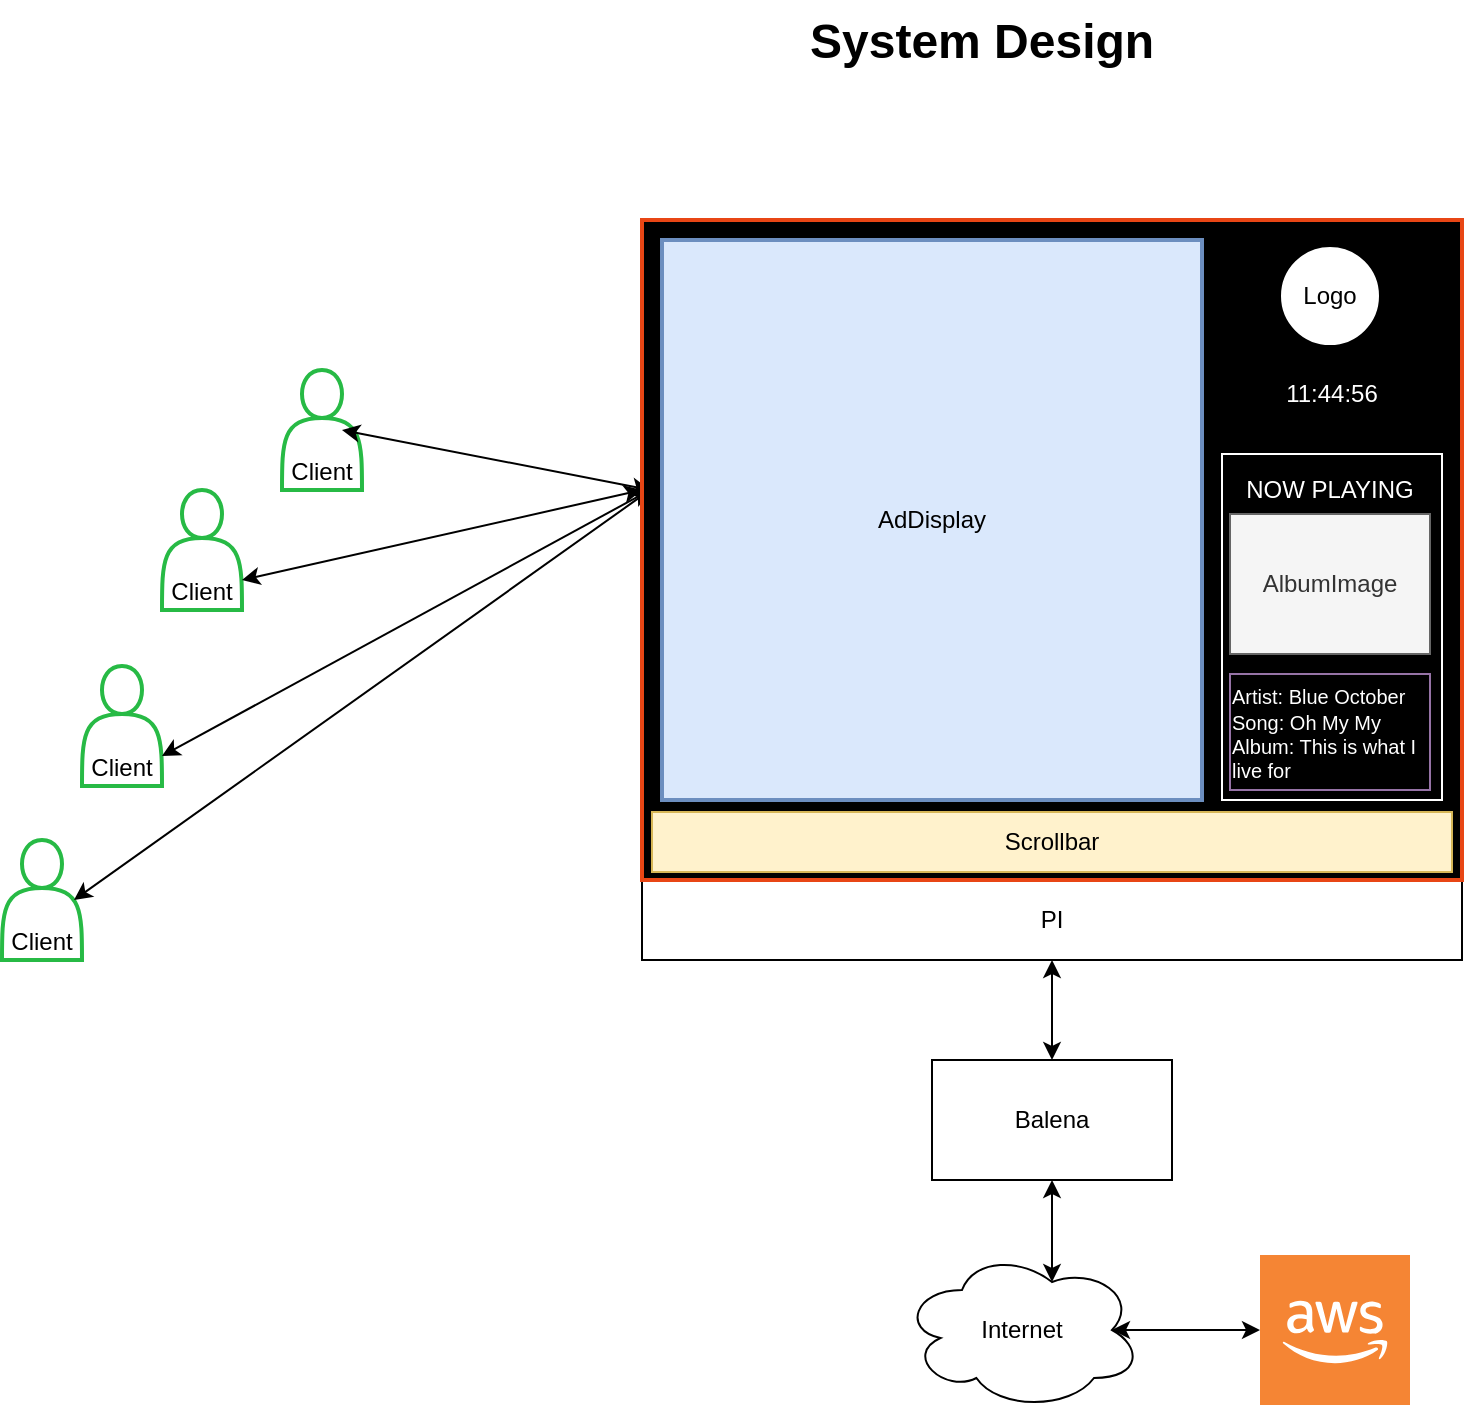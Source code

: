<mxfile version="13.7.3" type="device" pages="7"><diagram id="C5RBs43oDa-KdzZeNtuy" name="System"><mxGraphModel dx="1317" dy="1003" grid="1" gridSize="10" guides="1" tooltips="1" connect="1" arrows="1" fold="1" page="1" pageScale="1" pageWidth="1100" pageHeight="850" math="0" shadow="0"><root><mxCell id="WIyWlLk6GJQsqaUBKTNV-0"/><mxCell id="WIyWlLk6GJQsqaUBKTNV-1" parent="WIyWlLk6GJQsqaUBKTNV-0"/><mxCell id="5hmQ5DSzBUYqiyDB-VIv-7" value="PI" style="rounded=0;whiteSpace=wrap;html=1;" parent="WIyWlLk6GJQsqaUBKTNV-1" vertex="1"><mxGeometry x="450" y="470" width="410" height="40" as="geometry"/></mxCell><mxCell id="5hmQ5DSzBUYqiyDB-VIv-8" value="Internet" style="ellipse;shape=cloud;whiteSpace=wrap;html=1;" parent="WIyWlLk6GJQsqaUBKTNV-1" vertex="1"><mxGeometry x="580" y="655" width="120" height="80" as="geometry"/></mxCell><mxCell id="5hmQ5DSzBUYqiyDB-VIv-13" value="" style="endArrow=classic;startArrow=classic;html=1;entryX=0.5;entryY=1;entryDx=0;entryDy=0;exitX=0.5;exitY=0;exitDx=0;exitDy=0;" parent="WIyWlLk6GJQsqaUBKTNV-1" source="DYgFnFxp_sijjNHCdWkN-19" target="5hmQ5DSzBUYqiyDB-VIv-7" edge="1"><mxGeometry width="50" height="50" relative="1" as="geometry"><mxPoint x="685" y="600" as="sourcePoint"/><mxPoint x="453" y="625" as="targetPoint"/></mxGeometry></mxCell><mxCell id="5hmQ5DSzBUYqiyDB-VIv-14" value="" style="endArrow=classic;startArrow=classic;html=1;entryX=0.5;entryY=1;entryDx=0;entryDy=0;exitX=0.625;exitY=0.2;exitDx=0;exitDy=0;exitPerimeter=0;" parent="WIyWlLk6GJQsqaUBKTNV-1" source="5hmQ5DSzBUYqiyDB-VIv-8" target="DYgFnFxp_sijjNHCdWkN-19" edge="1"><mxGeometry width="50" height="50" relative="1" as="geometry"><mxPoint x="298" y="715" as="sourcePoint"/><mxPoint x="88" y="714" as="targetPoint"/></mxGeometry></mxCell><mxCell id="5hmQ5DSzBUYqiyDB-VIv-17" value="" style="outlineConnect=0;dashed=0;verticalLabelPosition=bottom;verticalAlign=top;align=center;html=1;shape=mxgraph.aws3.cloud_2;fillColor=#F58534;gradientColor=none;" parent="WIyWlLk6GJQsqaUBKTNV-1" vertex="1"><mxGeometry x="759" y="657.5" width="75" height="75" as="geometry"/></mxCell><mxCell id="7Yiucp4L1eFtwj1LYn0T-0" value="&lt;b&gt;&lt;font style=&quot;font-size: 24px&quot;&gt;System Design&lt;/font&gt;&lt;/b&gt;" style="text;whiteSpace=wrap;html=1;" parent="WIyWlLk6GJQsqaUBKTNV-1" vertex="1"><mxGeometry x="532" y="30" width="216" height="30" as="geometry"/></mxCell><mxCell id="2Gg5BYo-l_t1qAwC0yFb-0" value="Client" style="shape=actor;whiteSpace=wrap;html=1;strokeColor=#27BA45;strokeWidth=2;verticalAlign=bottom;" parent="WIyWlLk6GJQsqaUBKTNV-1" vertex="1"><mxGeometry x="270" y="215" width="40" height="60" as="geometry"/></mxCell><mxCell id="2Gg5BYo-l_t1qAwC0yFb-1" value="Client" style="shape=actor;whiteSpace=wrap;html=1;strokeColor=#27BA45;strokeWidth=2;verticalAlign=bottom;" parent="WIyWlLk6GJQsqaUBKTNV-1" vertex="1"><mxGeometry x="210" y="275" width="40" height="60" as="geometry"/></mxCell><mxCell id="2Gg5BYo-l_t1qAwC0yFb-2" value="Client" style="shape=actor;whiteSpace=wrap;html=1;strokeColor=#27BA45;strokeWidth=2;verticalAlign=bottom;" parent="WIyWlLk6GJQsqaUBKTNV-1" vertex="1"><mxGeometry x="170" y="363" width="40" height="60" as="geometry"/></mxCell><mxCell id="2Gg5BYo-l_t1qAwC0yFb-3" value="Client" style="shape=actor;whiteSpace=wrap;html=1;strokeColor=#27BA45;strokeWidth=2;verticalAlign=bottom;" parent="WIyWlLk6GJQsqaUBKTNV-1" vertex="1"><mxGeometry x="130" y="450" width="40" height="60" as="geometry"/></mxCell><mxCell id="2Gg5BYo-l_t1qAwC0yFb-4" value="" style="endArrow=classic;startArrow=classic;html=1;exitX=0.875;exitY=0.5;exitDx=0;exitDy=0;exitPerimeter=0;entryX=0;entryY=0.5;entryDx=0;entryDy=0;" parent="WIyWlLk6GJQsqaUBKTNV-1" edge="1"><mxGeometry width="50" height="50" relative="1" as="geometry"><mxPoint x="300" y="245" as="sourcePoint"/><mxPoint x="454" y="275" as="targetPoint"/></mxGeometry></mxCell><mxCell id="2Gg5BYo-l_t1qAwC0yFb-5" value="" style="endArrow=classic;startArrow=classic;html=1;exitX=1;exitY=0.75;exitDx=0;exitDy=0;" parent="WIyWlLk6GJQsqaUBKTNV-1" source="2Gg5BYo-l_t1qAwC0yFb-1" edge="1"><mxGeometry width="50" height="50" relative="1" as="geometry"><mxPoint x="310" y="255" as="sourcePoint"/><mxPoint x="450" y="275" as="targetPoint"/></mxGeometry></mxCell><mxCell id="2Gg5BYo-l_t1qAwC0yFb-6" value="" style="endArrow=classic;startArrow=classic;html=1;exitX=1;exitY=0.75;exitDx=0;exitDy=0;entryX=0;entryY=0.5;entryDx=0;entryDy=0;" parent="WIyWlLk6GJQsqaUBKTNV-1" source="2Gg5BYo-l_t1qAwC0yFb-2" edge="1"><mxGeometry width="50" height="50" relative="1" as="geometry"><mxPoint x="260" y="330" as="sourcePoint"/><mxPoint x="454" y="275" as="targetPoint"/></mxGeometry></mxCell><mxCell id="2Gg5BYo-l_t1qAwC0yFb-7" value="" style="endArrow=classic;startArrow=classic;html=1;exitX=0.9;exitY=0.5;exitDx=0;exitDy=0;entryX=0;entryY=0.5;entryDx=0;entryDy=0;exitPerimeter=0;" parent="WIyWlLk6GJQsqaUBKTNV-1" source="2Gg5BYo-l_t1qAwC0yFb-3" edge="1"><mxGeometry width="50" height="50" relative="1" as="geometry"><mxPoint x="220" y="418" as="sourcePoint"/><mxPoint x="454" y="275" as="targetPoint"/></mxGeometry></mxCell><mxCell id="DYgFnFxp_sijjNHCdWkN-9" value="" style="rounded=0;whiteSpace=wrap;html=1;strokeColor=#E84615;fontColor=#333333;strokeWidth=2;fillColor=#000000;" parent="WIyWlLk6GJQsqaUBKTNV-1" vertex="1"><mxGeometry x="450" y="140" width="410" height="330" as="geometry"/></mxCell><mxCell id="DYgFnFxp_sijjNHCdWkN-10" value="" style="rounded=0;whiteSpace=wrap;html=1;strokeWidth=1;fillColor=none;strokeColor=#FFF;" parent="WIyWlLk6GJQsqaUBKTNV-1" vertex="1"><mxGeometry x="740" y="257" width="110" height="173" as="geometry"/></mxCell><mxCell id="DYgFnFxp_sijjNHCdWkN-11" value="AdDisplay" style="rounded=0;whiteSpace=wrap;html=1;fillColor=#dae8fc;strokeColor=#6c8ebf;strokeWidth=2;" parent="WIyWlLk6GJQsqaUBKTNV-1" vertex="1"><mxGeometry x="460" y="150" width="270" height="280" as="geometry"/></mxCell><mxCell id="DYgFnFxp_sijjNHCdWkN-12" value="Logo" style="ellipse;whiteSpace=wrap;html=1;aspect=fixed;" parent="WIyWlLk6GJQsqaUBKTNV-1" vertex="1"><mxGeometry x="769" y="153" width="50" height="50" as="geometry"/></mxCell><mxCell id="DYgFnFxp_sijjNHCdWkN-13" value="Scrollbar" style="rounded=0;whiteSpace=wrap;html=1;fillColor=#fff2cc;strokeColor=#d6b656;" parent="WIyWlLk6GJQsqaUBKTNV-1" vertex="1"><mxGeometry x="455" y="436" width="400" height="30" as="geometry"/></mxCell><mxCell id="DYgFnFxp_sijjNHCdWkN-14" value="&lt;div style=&quot;text-align: left&quot;&gt;&lt;span style=&quot;font-size: 10px ; color: rgb(255 , 255 , 255)&quot;&gt;Artist: Blue October&lt;/span&gt;&lt;/div&gt;&lt;font color=&quot;#ffffff&quot; style=&quot;font-size: 10px&quot;&gt;&lt;div style=&quot;text-align: left&quot;&gt;&lt;span&gt;Song: Oh My My&lt;/span&gt;&lt;/div&gt;&lt;div style=&quot;text-align: left&quot;&gt;&lt;span&gt;Album: This is what I live for&lt;/span&gt;&lt;/div&gt;&lt;/font&gt;" style="rounded=0;whiteSpace=wrap;html=1;strokeColor=#9673a6;fillColor=none;" parent="WIyWlLk6GJQsqaUBKTNV-1" vertex="1"><mxGeometry x="744" y="367" width="100" height="58" as="geometry"/></mxCell><mxCell id="DYgFnFxp_sijjNHCdWkN-15" value="AlbumImage" style="rounded=0;whiteSpace=wrap;html=1;fillColor=#f5f5f5;strokeColor=#666666;fontColor=#333333;" parent="WIyWlLk6GJQsqaUBKTNV-1" vertex="1"><mxGeometry x="744" y="287" width="100" height="70" as="geometry"/></mxCell><mxCell id="DYgFnFxp_sijjNHCdWkN-16" value="&lt;font color=&quot;#ffffff&quot;&gt;11:44:56&lt;/font&gt;" style="text;html=1;align=center;verticalAlign=middle;whiteSpace=wrap;rounded=0;" parent="WIyWlLk6GJQsqaUBKTNV-1" vertex="1"><mxGeometry x="740" y="217" width="110" height="20" as="geometry"/></mxCell><mxCell id="DYgFnFxp_sijjNHCdWkN-17" value="&lt;font color=&quot;#ffffff&quot;&gt;NOW PLAYING&lt;/font&gt;" style="text;html=1;align=center;verticalAlign=middle;whiteSpace=wrap;rounded=0;" parent="WIyWlLk6GJQsqaUBKTNV-1" vertex="1"><mxGeometry x="739" y="265" width="110" height="20" as="geometry"/></mxCell><mxCell id="DYgFnFxp_sijjNHCdWkN-19" value="Balena" style="rounded=0;whiteSpace=wrap;html=1;" parent="WIyWlLk6GJQsqaUBKTNV-1" vertex="1"><mxGeometry x="595" y="560" width="120" height="60" as="geometry"/></mxCell><mxCell id="DYgFnFxp_sijjNHCdWkN-22" value="" style="endArrow=classic;startArrow=classic;html=1;entryX=0.875;entryY=0.5;entryDx=0;entryDy=0;entryPerimeter=0;" parent="WIyWlLk6GJQsqaUBKTNV-1" source="5hmQ5DSzBUYqiyDB-VIv-17" target="5hmQ5DSzBUYqiyDB-VIv-8" edge="1"><mxGeometry width="50" height="50" relative="1" as="geometry"><mxPoint x="665" y="681" as="sourcePoint"/><mxPoint x="658" y="630" as="targetPoint"/></mxGeometry></mxCell></root></mxGraphModel></diagram><diagram id="whszLF0okLYPJ_o-MmNU" name="Application Architecture"><mxGraphModel dx="1317" dy="1003" grid="1" gridSize="10" guides="1" tooltips="1" connect="1" arrows="1" fold="1" page="1" pageScale="1" pageWidth="1100" pageHeight="850" math="0" shadow="0"><root><mxCell id="TjSDPxVSVZQaYJOCmiO1-0"/><mxCell id="TjSDPxVSVZQaYJOCmiO1-1" parent="TjSDPxVSVZQaYJOCmiO1-0"/><mxCell id="bnKzUJ97WKx_hh2BBvSU-1" value="" style="edgeStyle=orthogonalEdgeStyle;rounded=0;orthogonalLoop=1;jettySize=auto;html=1;entryX=0.5;entryY=1;entryDx=0;entryDy=0;" parent="TjSDPxVSVZQaYJOCmiO1-1" source="vOLzgKiwuBULNlVn7h44-1" target="vOLzgKiwuBULNlVn7h44-3" edge="1"><mxGeometry relative="1" as="geometry"><mxPoint x="209" y="270" as="targetPoint"/></mxGeometry></mxCell><mxCell id="bnKzUJ97WKx_hh2BBvSU-4" value="" style="edgeStyle=orthogonalEdgeStyle;rounded=0;orthogonalLoop=1;jettySize=auto;html=1;" parent="TjSDPxVSVZQaYJOCmiO1-1" source="vOLzgKiwuBULNlVn7h44-1" target="bnKzUJ97WKx_hh2BBvSU-3" edge="1"><mxGeometry relative="1" as="geometry"/></mxCell><mxCell id="vOLzgKiwuBULNlVn7h44-1" value="Cognto" style="rounded=0;whiteSpace=wrap;html=1;" parent="TjSDPxVSVZQaYJOCmiO1-1" vertex="1"><mxGeometry x="154" y="350" width="110" height="60" as="geometry"/></mxCell><mxCell id="bnKzUJ97WKx_hh2BBvSU-19" value="" style="edgeStyle=orthogonalEdgeStyle;rounded=0;orthogonalLoop=1;jettySize=auto;html=1;entryX=0.5;entryY=0;entryDx=0;entryDy=0;" parent="TjSDPxVSVZQaYJOCmiO1-1" source="vOLzgKiwuBULNlVn7h44-3" target="bnKzUJ97WKx_hh2BBvSU-9" edge="1"><mxGeometry relative="1" as="geometry"><mxPoint x="654" y="230" as="targetPoint"/></mxGeometry></mxCell><mxCell id="bnKzUJ97WKx_hh2BBvSU-24" value="" style="edgeStyle=orthogonalEdgeStyle;rounded=0;orthogonalLoop=1;jettySize=auto;html=1;entryX=0.429;entryY=-0.02;entryDx=0;entryDy=0;entryPerimeter=0;" parent="TjSDPxVSVZQaYJOCmiO1-1" source="vOLzgKiwuBULNlVn7h44-3" target="bnKzUJ97WKx_hh2BBvSU-7" edge="1"><mxGeometry relative="1" as="geometry"><mxPoint x="309" y="230" as="targetPoint"/></mxGeometry></mxCell><mxCell id="vOLzgKiwuBULNlVn7h44-3" value="Client" style="shape=actor;whiteSpace=wrap;html=1;strokeColor=#27BA45;strokeWidth=2;verticalAlign=bottom;" parent="TjSDPxVSVZQaYJOCmiO1-1" vertex="1"><mxGeometry x="189" y="200" width="40" height="60" as="geometry"/></mxCell><mxCell id="bnKzUJ97WKx_hh2BBvSU-2" value="" style="curved=1;endArrow=classic;html=1;entryX=0;entryY=0.5;entryDx=0;entryDy=0;exitX=0;exitY=0.75;exitDx=0;exitDy=0;" parent="TjSDPxVSVZQaYJOCmiO1-1" source="vOLzgKiwuBULNlVn7h44-3" target="vOLzgKiwuBULNlVn7h44-1" edge="1"><mxGeometry width="50" height="50" relative="1" as="geometry"><mxPoint x="230" y="290" as="sourcePoint"/><mxPoint x="280" y="240" as="targetPoint"/><Array as="points"><mxPoint x="80" y="260"/></Array></mxGeometry></mxCell><mxCell id="bnKzUJ97WKx_hh2BBvSU-3" value="S3 - Client&lt;br&gt;Web Site" style="rounded=0;whiteSpace=wrap;html=1;" parent="TjSDPxVSVZQaYJOCmiO1-1" vertex="1"><mxGeometry x="304" y="350" width="110" height="60" as="geometry"/></mxCell><mxCell id="TGW6Svd5vG6-CLK24lK4-9" value="" style="edgeStyle=orthogonalEdgeStyle;rounded=0;orthogonalLoop=1;jettySize=auto;html=1;entryX=0.5;entryY=0;entryDx=0;entryDy=0;" parent="TjSDPxVSVZQaYJOCmiO1-1" source="-Mr2me4FbLGJxmnn9F4x-0" target="TGW6Svd5vG6-CLK24lK4-5" edge="1"><mxGeometry relative="1" as="geometry"><mxPoint x="959" y="490" as="targetPoint"/><Array as="points"><mxPoint x="965" y="610"/><mxPoint x="682" y="610"/><mxPoint x="682" y="695"/></Array></mxGeometry></mxCell><mxCell id="amm_5EoYpwGAZ2cG8tya-7" value="" style="edgeStyle=orthogonalEdgeStyle;rounded=0;orthogonalLoop=1;jettySize=auto;html=1;exitX=0.5;exitY=0;exitDx=0;exitDy=0;" parent="TjSDPxVSVZQaYJOCmiO1-1" source="amm_5EoYpwGAZ2cG8tya-4" target="amm_5EoYpwGAZ2cG8tya-5" edge="1"><mxGeometry relative="1" as="geometry"><mxPoint x="959" y="270" as="targetPoint"/></mxGeometry></mxCell><mxCell id="-Mr2me4FbLGJxmnn9F4x-2" value="" style="edgeStyle=orthogonalEdgeStyle;rounded=0;orthogonalLoop=1;jettySize=auto;html=1;" parent="TjSDPxVSVZQaYJOCmiO1-1" source="bnKzUJ97WKx_hh2BBvSU-5" target="-Mr2me4FbLGJxmnn9F4x-0" edge="1"><mxGeometry relative="1" as="geometry"/></mxCell><mxCell id="bnKzUJ97WKx_hh2BBvSU-5" value="S3 - Ad Display&lt;br&gt;Web Site" style="rounded=0;whiteSpace=wrap;html=1;" parent="TjSDPxVSVZQaYJOCmiO1-1" vertex="1"><mxGeometry x="904" y="350" width="110" height="60" as="geometry"/></mxCell><mxCell id="bnKzUJ97WKx_hh2BBvSU-7" value="S3 - Video ad" style="rounded=0;whiteSpace=wrap;html=1;" parent="TjSDPxVSVZQaYJOCmiO1-1" vertex="1"><mxGeometry x="454" y="350" width="110" height="60" as="geometry"/></mxCell><mxCell id="bnKzUJ97WKx_hh2BBvSU-9" value="S3 - Image ad" style="rounded=0;whiteSpace=wrap;html=1;" parent="TjSDPxVSVZQaYJOCmiO1-1" vertex="1"><mxGeometry x="604" y="350" width="110" height="60" as="geometry"/></mxCell><mxCell id="bnKzUJ97WKx_hh2BBvSU-15" value="" style="edgeStyle=orthogonalEdgeStyle;rounded=0;orthogonalLoop=1;jettySize=auto;html=1;entryX=0.5;entryY=1;entryDx=0;entryDy=0;" parent="TjSDPxVSVZQaYJOCmiO1-1" source="bnKzUJ97WKx_hh2BBvSU-11" target="amm_5EoYpwGAZ2cG8tya-2" edge="1"><mxGeometry relative="1" as="geometry"><mxPoint x="509" y="610" as="targetPoint"/><Array as="points"><mxPoint x="509" y="560"/><mxPoint x="809" y="560"/></Array></mxGeometry></mxCell><mxCell id="bnKzUJ97WKx_hh2BBvSU-11" value="" style="outlineConnect=0;fillColor=#fff2cc;strokeColor=#d6b656;dashed=0;verticalLabelPosition=bottom;verticalAlign=top;align=center;html=1;fontSize=12;fontStyle=0;aspect=fixed;pointerEvents=1;shape=mxgraph.aws4.lambda_function;" parent="TjSDPxVSVZQaYJOCmiO1-1" vertex="1"><mxGeometry x="479" y="470" width="60" height="60" as="geometry"/></mxCell><mxCell id="bnKzUJ97WKx_hh2BBvSU-17" value="" style="edgeStyle=orthogonalEdgeStyle;rounded=0;orthogonalLoop=1;jettySize=auto;html=1;" parent="TjSDPxVSVZQaYJOCmiO1-1" source="bnKzUJ97WKx_hh2BBvSU-12" edge="1"><mxGeometry relative="1" as="geometry"><mxPoint x="659" y="560" as="targetPoint"/></mxGeometry></mxCell><mxCell id="bnKzUJ97WKx_hh2BBvSU-12" value="" style="outlineConnect=0;fillColor=#f8cecc;strokeColor=#b85450;dashed=0;verticalLabelPosition=bottom;verticalAlign=top;align=center;html=1;fontSize=12;fontStyle=0;aspect=fixed;pointerEvents=1;shape=mxgraph.aws4.lambda_function;" parent="TjSDPxVSVZQaYJOCmiO1-1" vertex="1"><mxGeometry x="629" y="470" width="60" height="60" as="geometry"/></mxCell><mxCell id="bnKzUJ97WKx_hh2BBvSU-22" value="" style="endArrow=classic;startArrow=classic;html=1;entryX=0.75;entryY=1;entryDx=0;entryDy=0;exitX=0.5;exitY=0;exitDx=0;exitDy=0;" parent="TjSDPxVSVZQaYJOCmiO1-1" source="bnKzUJ97WKx_hh2BBvSU-3" target="vOLzgKiwuBULNlVn7h44-3" edge="1"><mxGeometry width="50" height="50" relative="1" as="geometry"><mxPoint x="234" y="330" as="sourcePoint"/><mxPoint x="284" y="280" as="targetPoint"/></mxGeometry></mxCell><mxCell id="bnKzUJ97WKx_hh2BBvSU-25" value="" style="endArrow=classic;startArrow=classic;html=1;entryX=0.5;entryY=1;entryDx=0;entryDy=0;" parent="TjSDPxVSVZQaYJOCmiO1-1" source="bnKzUJ97WKx_hh2BBvSU-11" target="bnKzUJ97WKx_hh2BBvSU-7" edge="1"><mxGeometry width="50" height="50" relative="1" as="geometry"><mxPoint x="539" y="530" as="sourcePoint"/><mxPoint x="504" y="410" as="targetPoint"/></mxGeometry></mxCell><mxCell id="bnKzUJ97WKx_hh2BBvSU-26" value="" style="endArrow=classic;startArrow=classic;html=1;entryX=0.5;entryY=1;entryDx=0;entryDy=0;" parent="TjSDPxVSVZQaYJOCmiO1-1" source="bnKzUJ97WKx_hh2BBvSU-12" target="bnKzUJ97WKx_hh2BBvSU-9" edge="1"><mxGeometry width="50" height="50" relative="1" as="geometry"><mxPoint x="514" y="480" as="sourcePoint"/><mxPoint x="654" y="410" as="targetPoint"/></mxGeometry></mxCell><mxCell id="-Mr2me4FbLGJxmnn9F4x-3" value="" style="edgeStyle=orthogonalEdgeStyle;rounded=0;orthogonalLoop=1;jettySize=auto;html=1;" parent="TjSDPxVSVZQaYJOCmiO1-1" source="bnKzUJ97WKx_hh2BBvSU-27" target="amm_5EoYpwGAZ2cG8tya-4" edge="1"><mxGeometry relative="1" as="geometry"/></mxCell><mxCell id="bnKzUJ97WKx_hh2BBvSU-27" value="Trancode" style="rounded=0;whiteSpace=wrap;html=1;fillColor=#dae8fc;strokeColor=#6c8ebf;" parent="TjSDPxVSVZQaYJOCmiO1-1" vertex="1"><mxGeometry x="754" y="350" width="110" height="60" as="geometry"/></mxCell><mxCell id="TGW6Svd5vG6-CLK24lK4-5" value="PI" style="rounded=0;whiteSpace=wrap;html=1;rotation=90;" parent="TjSDPxVSVZQaYJOCmiO1-1" vertex="1"><mxGeometry x="374" y="675" width="120" height="40" as="geometry"/></mxCell><mxCell id="tv2qt-IO0pv3ncQx-oqQ-0" value="&lt;h1&gt;Preliminary Design&lt;/h1&gt;&lt;div&gt;I need to do a better job architecting this design. I need to show other aws components that are part of the design. For example the integration of STS&lt;/div&gt;&lt;p&gt;&lt;/p&gt;" style="text;html=1;strokeColor=none;fillColor=none;spacing=5;spacingTop=-20;whiteSpace=wrap;overflow=hidden;rounded=0;" parent="TjSDPxVSVZQaYJOCmiO1-1" vertex="1"><mxGeometry x="220" y="10" width="460" height="120" as="geometry"/></mxCell><mxCell id="34I-BBgbE8Hodnre0JSp-0" value="&lt;span style=&quot;color: rgb(0 , 0 , 0)&quot;&gt;Video ad&lt;/span&gt;" style="outlineConnect=0;fontColor=#232F3E;gradientColor=none;strokeColor=#232F3E;fillColor=#ffffff;dashed=0;verticalLabelPosition=bottom;verticalAlign=top;align=center;html=1;fontSize=12;fontStyle=0;aspect=fixed;shape=mxgraph.aws4.resourceIcon;resIcon=mxgraph.aws4.bucket;" parent="TjSDPxVSVZQaYJOCmiO1-1" vertex="1"><mxGeometry x="34" y="40" width="60" height="60" as="geometry"/></mxCell><mxCell id="amm_5EoYpwGAZ2cG8tya-3" value="" style="edgeStyle=orthogonalEdgeStyle;rounded=0;orthogonalLoop=1;jettySize=auto;html=1;" parent="TjSDPxVSVZQaYJOCmiO1-1" source="amm_5EoYpwGAZ2cG8tya-2" target="bnKzUJ97WKx_hh2BBvSU-27" edge="1"><mxGeometry relative="1" as="geometry"/></mxCell><mxCell id="amm_5EoYpwGAZ2cG8tya-2" value="MQ" style="rounded=0;whiteSpace=wrap;html=1;strokeColor=#C6C1D4;strokeWidth=3;fillColor=none;" parent="TjSDPxVSVZQaYJOCmiO1-1" vertex="1"><mxGeometry x="749" y="460" width="120" height="60" as="geometry"/></mxCell><mxCell id="-Mr2me4FbLGJxmnn9F4x-5" value="" style="edgeStyle=orthogonalEdgeStyle;rounded=0;orthogonalLoop=1;jettySize=auto;html=1;entryX=0.5;entryY=0;entryDx=0;entryDy=0;" parent="TjSDPxVSVZQaYJOCmiO1-1" source="amm_5EoYpwGAZ2cG8tya-4" target="bnKzUJ97WKx_hh2BBvSU-5" edge="1"><mxGeometry relative="1" as="geometry"><mxPoint x="939" y="280" as="targetPoint"/><Array as="points"><mxPoint x="959" y="280"/></Array></mxGeometry></mxCell><mxCell id="amm_5EoYpwGAZ2cG8tya-4" value="S3 - Compressed&amp;nbsp;&lt;br&gt;Images" style="rounded=0;whiteSpace=wrap;html=1;" parent="TjSDPxVSVZQaYJOCmiO1-1" vertex="1"><mxGeometry x="754" y="250" width="110" height="60" as="geometry"/></mxCell><mxCell id="amm_5EoYpwGAZ2cG8tya-5" value="" style="outlineConnect=0;fontColor=#232F3E;gradientColor=#4D72F3;gradientDirection=north;fillColor=#3334B9;strokeColor=#ffffff;dashed=0;verticalLabelPosition=bottom;verticalAlign=top;align=center;html=1;fontSize=12;fontStyle=0;aspect=fixed;shape=mxgraph.aws4.resourceIcon;resIcon=mxgraph.aws4.dynamodb;" parent="TjSDPxVSVZQaYJOCmiO1-1" vertex="1"><mxGeometry x="920" y="110" width="78" height="78" as="geometry"/></mxCell><mxCell id="-Mr2me4FbLGJxmnn9F4x-0" value="CloudFront" style="rounded=0;whiteSpace=wrap;html=1;" parent="TjSDPxVSVZQaYJOCmiO1-1" vertex="1"><mxGeometry x="904" y="460" width="110" height="60" as="geometry"/></mxCell><mxCell id="3-8cJlro3It2rgv3ZD5Q-0" value="" style="rounded=0;whiteSpace=wrap;html=1;strokeColor=#E84615;fontColor=#333333;strokeWidth=2;fillColor=#000000;" vertex="1" parent="TjSDPxVSVZQaYJOCmiO1-1"><mxGeometry x="4" y="540" width="410" height="330" as="geometry"/></mxCell><mxCell id="3-8cJlro3It2rgv3ZD5Q-1" value="" style="rounded=0;whiteSpace=wrap;html=1;strokeWidth=1;fillColor=none;strokeColor=#FFF;" vertex="1" parent="TjSDPxVSVZQaYJOCmiO1-1"><mxGeometry x="294" y="657" width="110" height="173" as="geometry"/></mxCell><mxCell id="3-8cJlro3It2rgv3ZD5Q-2" value="AdDisplay" style="rounded=0;whiteSpace=wrap;html=1;fillColor=#dae8fc;strokeColor=#6c8ebf;strokeWidth=2;" vertex="1" parent="TjSDPxVSVZQaYJOCmiO1-1"><mxGeometry x="14" y="550" width="270" height="280" as="geometry"/></mxCell><mxCell id="3-8cJlro3It2rgv3ZD5Q-3" value="Logo" style="ellipse;whiteSpace=wrap;html=1;aspect=fixed;" vertex="1" parent="TjSDPxVSVZQaYJOCmiO1-1"><mxGeometry x="323" y="553" width="50" height="50" as="geometry"/></mxCell><mxCell id="3-8cJlro3It2rgv3ZD5Q-4" value="Scrollbar" style="rounded=0;whiteSpace=wrap;html=1;fillColor=#fff2cc;strokeColor=#d6b656;" vertex="1" parent="TjSDPxVSVZQaYJOCmiO1-1"><mxGeometry x="9" y="836" width="400" height="30" as="geometry"/></mxCell><mxCell id="3-8cJlro3It2rgv3ZD5Q-5" value="&lt;div style=&quot;text-align: left&quot;&gt;&lt;span style=&quot;font-size: 10px ; color: rgb(255 , 255 , 255)&quot;&gt;Artist: Blue October&lt;/span&gt;&lt;/div&gt;&lt;font color=&quot;#ffffff&quot; style=&quot;font-size: 10px&quot;&gt;&lt;div style=&quot;text-align: left&quot;&gt;&lt;span&gt;Song: Oh My My&lt;/span&gt;&lt;/div&gt;&lt;div style=&quot;text-align: left&quot;&gt;&lt;span&gt;Album: This is what I live for&lt;/span&gt;&lt;/div&gt;&lt;/font&gt;" style="rounded=0;whiteSpace=wrap;html=1;strokeColor=#9673a6;fillColor=none;" vertex="1" parent="TjSDPxVSVZQaYJOCmiO1-1"><mxGeometry x="298" y="767" width="100" height="58" as="geometry"/></mxCell><mxCell id="3-8cJlro3It2rgv3ZD5Q-6" value="AlbumImage" style="rounded=0;whiteSpace=wrap;html=1;fillColor=#f5f5f5;strokeColor=#666666;fontColor=#333333;" vertex="1" parent="TjSDPxVSVZQaYJOCmiO1-1"><mxGeometry x="298" y="687" width="100" height="70" as="geometry"/></mxCell><mxCell id="3-8cJlro3It2rgv3ZD5Q-7" value="&lt;font color=&quot;#ffffff&quot;&gt;11:44:56&lt;/font&gt;" style="text;html=1;align=center;verticalAlign=middle;whiteSpace=wrap;rounded=0;" vertex="1" parent="TjSDPxVSVZQaYJOCmiO1-1"><mxGeometry x="294" y="617" width="110" height="20" as="geometry"/></mxCell><mxCell id="3-8cJlro3It2rgv3ZD5Q-8" value="&lt;font color=&quot;#ffffff&quot;&gt;NOW PLAYING&lt;/font&gt;" style="text;html=1;align=center;verticalAlign=middle;whiteSpace=wrap;rounded=0;" vertex="1" parent="TjSDPxVSVZQaYJOCmiO1-1"><mxGeometry x="293" y="665" width="110" height="20" as="geometry"/></mxCell></root></mxGraphModel></diagram><diagram id="OnYFwMxYSVHlWQ1P-oMg" name="Login Architecture"><mxGraphModel dx="1317" dy="1003" grid="1" gridSize="10" guides="1" tooltips="1" connect="1" arrows="1" fold="1" page="1" pageScale="1" pageWidth="1100" pageHeight="850" math="0" shadow="0"><root><mxCell id="U5KFM0Tktm5c4mR17Rlb-0"/><mxCell id="U5KFM0Tktm5c4mR17Rlb-1" parent="U5KFM0Tktm5c4mR17Rlb-0"/><mxCell id="NcQUlbKd-hhae3nHK1Lw-7" value="" style="edgeStyle=orthogonalEdgeStyle;rounded=0;orthogonalLoop=1;jettySize=auto;html=1;" parent="U5KFM0Tktm5c4mR17Rlb-1" source="8zIJp1k-YP3jv6IGCnK0-1" target="8zIJp1k-YP3jv6IGCnK0-2" edge="1"><mxGeometry relative="1" as="geometry"><mxPoint x="170" y="447.5" as="targetPoint"/></mxGeometry></mxCell><mxCell id="8zIJp1k-YP3jv6IGCnK0-1" value="user" style="shape=actor;whiteSpace=wrap;html=1;strokeColor=#27BA45;strokeWidth=2;verticalAlign=bottom;" parent="U5KFM0Tktm5c4mR17Rlb-1" vertex="1"><mxGeometry x="20" y="418" width="70" height="85" as="geometry"/></mxCell><mxCell id="8zIJp1k-YP3jv6IGCnK0-2" value="" style="rounded=0;whiteSpace=wrap;html=1;" parent="U5KFM0Tktm5c4mR17Rlb-1" vertex="1"><mxGeometry x="180" y="330" width="300" height="260" as="geometry"/></mxCell><mxCell id="B157Rq4rZGG-eWNn0yzQ-0" value="" style="rounded=0;whiteSpace=wrap;html=1;" parent="U5KFM0Tktm5c4mR17Rlb-1" vertex="1"><mxGeometry x="280" y="470" width="160" height="30" as="geometry"/></mxCell><mxCell id="B157Rq4rZGG-eWNn0yzQ-4" value="Username:" style="text;html=1;strokeColor=none;fillColor=none;align=center;verticalAlign=middle;whiteSpace=wrap;rounded=0;" parent="U5KFM0Tktm5c4mR17Rlb-1" vertex="1"><mxGeometry x="220" y="480" width="40" height="20" as="geometry"/></mxCell><mxCell id="B157Rq4rZGG-eWNn0yzQ-5" value="" style="rounded=0;whiteSpace=wrap;html=1;" parent="U5KFM0Tktm5c4mR17Rlb-1" vertex="1"><mxGeometry x="280" y="515" width="160" height="30" as="geometry"/></mxCell><mxCell id="B157Rq4rZGG-eWNn0yzQ-6" value="Password" style="text;html=1;strokeColor=none;fillColor=none;align=center;verticalAlign=middle;whiteSpace=wrap;rounded=0;" parent="U5KFM0Tktm5c4mR17Rlb-1" vertex="1"><mxGeometry x="220" y="525" width="40" height="20" as="geometry"/></mxCell><mxCell id="B157Rq4rZGG-eWNn0yzQ-8" value="Facebook" style="text;html=1;strokeColor=none;fillColor=none;align=center;verticalAlign=middle;whiteSpace=wrap;rounded=0;" parent="U5KFM0Tktm5c4mR17Rlb-1" vertex="1"><mxGeometry x="240" y="360" width="40" height="20" as="geometry"/></mxCell><mxCell id="B157Rq4rZGG-eWNn0yzQ-9" value="Google" style="text;html=1;strokeColor=none;fillColor=none;align=center;verticalAlign=middle;whiteSpace=wrap;rounded=0;" parent="U5KFM0Tktm5c4mR17Rlb-1" vertex="1"><mxGeometry x="340" y="360" width="40" height="20" as="geometry"/></mxCell><mxCell id="B157Rq4rZGG-eWNn0yzQ-14" value="Amazon Cognito" style="outlineConnect=0;fontColor=#232F3E;gradientColor=none;strokeColor=#ffffff;fillColor=#232F3E;dashed=0;verticalLabelPosition=middle;verticalAlign=bottom;align=center;html=1;whiteSpace=wrap;fontSize=10;fontStyle=1;spacing=3;shape=mxgraph.aws4.productIcon;prIcon=mxgraph.aws4.cognito;" parent="U5KFM0Tktm5c4mR17Rlb-1" vertex="1"><mxGeometry x="268" y="110" width="115" height="143" as="geometry"/></mxCell><mxCell id="B157Rq4rZGG-eWNn0yzQ-17" value="" style="endArrow=classic;startArrow=classic;html=1;exitX=0.5;exitY=0;exitDx=0;exitDy=0;" parent="U5KFM0Tktm5c4mR17Rlb-1" source="8zIJp1k-YP3jv6IGCnK0-2" target="B157Rq4rZGG-eWNn0yzQ-14" edge="1"><mxGeometry width="50" height="50" relative="1" as="geometry"><mxPoint x="490" y="460" as="sourcePoint"/><mxPoint x="570" y="410" as="targetPoint"/></mxGeometry></mxCell><mxCell id="NcQUlbKd-hhae3nHK1Lw-8" value="" style="strokeWidth=1;shadow=0;dashed=0;align=center;html=1;shape=mxgraph.mockup.containers.browserWindow;rSize=0;strokeColor=#666666;strokeColor2=#008cff;strokeColor3=#c4c4c4;mainText=,;recursiveResize=0;" parent="U5KFM0Tktm5c4mR17Rlb-1" vertex="1"><mxGeometry x="690" y="270" width="350" height="379" as="geometry"/></mxCell><mxCell id="NcQUlbKd-hhae3nHK1Lw-9" value="Page 1" style="strokeWidth=1;shadow=0;dashed=0;align=center;html=1;shape=mxgraph.mockup.containers.anchor;fontSize=17;fontColor=#666666;align=left;" parent="NcQUlbKd-hhae3nHK1Lw-8" vertex="1"><mxGeometry x="60" y="12" width="110" height="26" as="geometry"/></mxCell><mxCell id="NcQUlbKd-hhae3nHK1Lw-10" value="https://www.draw.io" style="strokeWidth=1;shadow=0;dashed=0;align=center;html=1;shape=mxgraph.mockup.containers.anchor;rSize=0;fontSize=17;fontColor=#666666;align=left;" parent="NcQUlbKd-hhae3nHK1Lw-8" vertex="1"><mxGeometry x="130" y="60" width="250" height="26" as="geometry"/></mxCell><mxCell id="NcQUlbKd-hhae3nHK1Lw-11" value="Upload Image" style="rounded=0;whiteSpace=wrap;html=1;" parent="NcQUlbKd-hhae3nHK1Lw-8" vertex="1"><mxGeometry x="90" y="170" width="160" height="30" as="geometry"/></mxCell><mxCell id="NcQUlbKd-hhae3nHK1Lw-12" value="Upload Video" style="rounded=0;whiteSpace=wrap;html=1;" parent="NcQUlbKd-hhae3nHK1Lw-8" vertex="1"><mxGeometry x="90" y="250" width="160" height="30" as="geometry"/></mxCell><mxCell id="NcQUlbKd-hhae3nHK1Lw-13" value="" style="endArrow=classic;html=1;exitX=1;exitY=0.5;exitDx=0;exitDy=0;startArrow=classic;startFill=1;" parent="U5KFM0Tktm5c4mR17Rlb-1" source="NcQUlbKd-hhae3nHK1Lw-14" target="NcQUlbKd-hhae3nHK1Lw-8" edge="1"><mxGeometry width="50" height="50" relative="1" as="geometry"><mxPoint x="611" y="520" as="sourcePoint"/><mxPoint x="671" y="465" as="targetPoint"/></mxGeometry></mxCell><mxCell id="NcQUlbKd-hhae3nHK1Lw-14" value="Amazon API Gateway" style="outlineConnect=0;fontColor=#232F3E;gradientColor=none;strokeColor=#ffffff;fillColor=#232F3E;dashed=0;verticalLabelPosition=middle;verticalAlign=bottom;align=center;html=1;whiteSpace=wrap;fontSize=10;fontStyle=1;spacing=3;shape=mxgraph.aws4.productIcon;prIcon=mxgraph.aws4.api_gateway;" parent="U5KFM0Tktm5c4mR17Rlb-1" vertex="1"><mxGeometry x="540" y="406" width="80" height="110" as="geometry"/></mxCell><mxCell id="NcQUlbKd-hhae3nHK1Lw-15" value="" style="endArrow=classic;html=1;exitX=1;exitY=0.5;exitDx=0;exitDy=0;startArrow=classic;startFill=1;" parent="U5KFM0Tktm5c4mR17Rlb-1" source="8zIJp1k-YP3jv6IGCnK0-2" target="NcQUlbKd-hhae3nHK1Lw-14" edge="1"><mxGeometry width="50" height="50" relative="1" as="geometry"><mxPoint x="480" y="460" as="sourcePoint"/><mxPoint x="690" y="460" as="targetPoint"/></mxGeometry></mxCell></root></mxGraphModel></diagram><diagram id="3VoXAUz46dCcfL4u55QJ" name="File Upload"><mxGraphModel dx="1317" dy="1003" grid="1" gridSize="10" guides="1" tooltips="1" connect="1" arrows="1" fold="1" page="1" pageScale="1" pageWidth="1100" pageHeight="850" math="0" shadow="0"><root><mxCell id="1hCKmh2cy5a7k862c-To-0"/><mxCell id="1hCKmh2cy5a7k862c-To-1" parent="1hCKmh2cy5a7k862c-To-0"/><mxCell id="1wcKKzi5wttT8pgbOkB3-0" value="" style="edgeStyle=orthogonalEdgeStyle;rounded=0;orthogonalLoop=1;jettySize=auto;html=1;" parent="1hCKmh2cy5a7k862c-To-1" source="1wcKKzi5wttT8pgbOkB3-1" target="1wcKKzi5wttT8pgbOkB3-2" edge="1"><mxGeometry relative="1" as="geometry"><mxPoint x="190" y="241.5" as="targetPoint"/></mxGeometry></mxCell><mxCell id="1wcKKzi5wttT8pgbOkB3-1" value="user" style="shape=actor;whiteSpace=wrap;html=1;strokeColor=#27BA45;strokeWidth=2;verticalAlign=bottom;" parent="1hCKmh2cy5a7k862c-To-1" vertex="1"><mxGeometry x="40" y="212" width="70" height="85" as="geometry"/></mxCell><mxCell id="1wcKKzi5wttT8pgbOkB3-2" value="" style="rounded=0;whiteSpace=wrap;html=1;" parent="1hCKmh2cy5a7k862c-To-1" vertex="1"><mxGeometry x="200" y="174" width="260" height="216" as="geometry"/></mxCell><mxCell id="1wcKKzi5wttT8pgbOkB3-3" value="" style="rounded=0;whiteSpace=wrap;html=1;" parent="1hCKmh2cy5a7k862c-To-1" vertex="1"><mxGeometry x="300" y="264" width="120" height="30" as="geometry"/></mxCell><mxCell id="1wcKKzi5wttT8pgbOkB3-4" value="Username:" style="text;html=1;strokeColor=none;fillColor=none;align=center;verticalAlign=middle;whiteSpace=wrap;rounded=0;" parent="1hCKmh2cy5a7k862c-To-1" vertex="1"><mxGeometry x="240" y="274" width="40" height="20" as="geometry"/></mxCell><mxCell id="1wcKKzi5wttT8pgbOkB3-5" value="" style="rounded=0;whiteSpace=wrap;html=1;" parent="1hCKmh2cy5a7k862c-To-1" vertex="1"><mxGeometry x="300" y="309" width="120" height="30" as="geometry"/></mxCell><mxCell id="1wcKKzi5wttT8pgbOkB3-6" value="Password" style="text;html=1;strokeColor=none;fillColor=none;align=center;verticalAlign=middle;whiteSpace=wrap;rounded=0;" parent="1hCKmh2cy5a7k862c-To-1" vertex="1"><mxGeometry x="240" y="319" width="40" height="20" as="geometry"/></mxCell><mxCell id="1wcKKzi5wttT8pgbOkB3-7" value="Facebook" style="text;html=1;strokeColor=none;fillColor=none;align=center;verticalAlign=middle;whiteSpace=wrap;rounded=0;" parent="1hCKmh2cy5a7k862c-To-1" vertex="1"><mxGeometry x="263" y="200" width="40" height="20" as="geometry"/></mxCell><mxCell id="1wcKKzi5wttT8pgbOkB3-8" value="Google" style="text;html=1;strokeColor=none;fillColor=none;align=center;verticalAlign=middle;whiteSpace=wrap;rounded=0;" parent="1hCKmh2cy5a7k862c-To-1" vertex="1"><mxGeometry x="363" y="200" width="40" height="20" as="geometry"/></mxCell><mxCell id="1wcKKzi5wttT8pgbOkB3-9" value="Cognito" style="outlineConnect=0;fontColor=#232F3E;gradientColor=none;strokeColor=#ffffff;fillColor=#232F3E;dashed=0;verticalLabelPosition=middle;verticalAlign=bottom;align=center;html=1;whiteSpace=wrap;fontSize=10;fontStyle=1;spacing=3;shape=mxgraph.aws4.productIcon;prIcon=mxgraph.aws4.cognito;" parent="1hCKmh2cy5a7k862c-To-1" vertex="1"><mxGeometry x="553.5" y="184" width="66.5" height="87" as="geometry"/></mxCell><mxCell id="1wcKKzi5wttT8pgbOkB3-20" value="" style="edgeStyle=orthogonalEdgeStyle;rounded=0;orthogonalLoop=1;jettySize=auto;html=1;startArrow=none;startFill=0;" parent="1hCKmh2cy5a7k862c-To-1" source="1wcKKzi5wttT8pgbOkB3-11" target="1wcKKzi5wttT8pgbOkB3-19" edge="1"><mxGeometry relative="1" as="geometry"/></mxCell><mxCell id="1wcKKzi5wttT8pgbOkB3-11" value="" style="strokeWidth=1;shadow=0;dashed=0;align=center;html=1;shape=mxgraph.mockup.containers.browserWindow;rSize=0;strokeColor=#666666;strokeColor2=#008cff;strokeColor3=#c4c4c4;mainText=,;recursiveResize=0;" parent="1hCKmh2cy5a7k862c-To-1" vertex="1"><mxGeometry x="730" y="139" width="300" height="280" as="geometry"/></mxCell><mxCell id="1wcKKzi5wttT8pgbOkB3-12" value="Page 1" style="strokeWidth=1;shadow=0;dashed=0;align=center;html=1;shape=mxgraph.mockup.containers.anchor;fontSize=17;fontColor=#666666;align=left;" parent="1wcKKzi5wttT8pgbOkB3-11" vertex="1"><mxGeometry x="60" y="12" width="110" height="26" as="geometry"/></mxCell><mxCell id="1wcKKzi5wttT8pgbOkB3-13" value="https://www.ad.com" style="strokeWidth=1;shadow=0;dashed=0;align=center;html=1;shape=mxgraph.mockup.containers.anchor;rSize=0;fontSize=17;fontColor=#666666;align=left;" parent="1wcKKzi5wttT8pgbOkB3-11" vertex="1"><mxGeometry x="130" y="60" width="170" height="26" as="geometry"/></mxCell><mxCell id="1wcKKzi5wttT8pgbOkB3-14" value="Upload Image" style="rounded=0;whiteSpace=wrap;html=1;" parent="1wcKKzi5wttT8pgbOkB3-11" vertex="1"><mxGeometry x="90" y="140" width="100" height="30" as="geometry"/></mxCell><mxCell id="1wcKKzi5wttT8pgbOkB3-15" value="Upload Video" style="rounded=0;whiteSpace=wrap;html=1;" parent="1wcKKzi5wttT8pgbOkB3-11" vertex="1"><mxGeometry x="90" y="200" width="100" height="30" as="geometry"/></mxCell><mxCell id="1wcKKzi5wttT8pgbOkB3-16" value="" style="endArrow=classic;html=1;exitX=1;exitY=0.5;exitDx=0;exitDy=0;startArrow=classic;startFill=1;" parent="1hCKmh2cy5a7k862c-To-1" source="1wcKKzi5wttT8pgbOkB3-17" edge="1"><mxGeometry width="50" height="50" relative="1" as="geometry"><mxPoint x="631" y="314" as="sourcePoint"/><mxPoint x="732" y="338" as="targetPoint"/></mxGeometry></mxCell><mxCell id="1wcKKzi5wttT8pgbOkB3-17" value="API Gateway" style="outlineConnect=0;fontColor=#232F3E;gradientColor=none;strokeColor=#ffffff;fillColor=#232F3E;dashed=0;verticalLabelPosition=middle;verticalAlign=bottom;align=center;html=1;whiteSpace=wrap;fontSize=10;fontStyle=1;spacing=3;shape=mxgraph.aws4.productIcon;prIcon=mxgraph.aws4.api_gateway;" parent="1hCKmh2cy5a7k862c-To-1" vertex="1"><mxGeometry x="560" y="294" width="60" height="87" as="geometry"/></mxCell><mxCell id="1wcKKzi5wttT8pgbOkB3-18" value="" style="endArrow=classic;html=1;exitX=1;exitY=0.75;exitDx=0;exitDy=0;startArrow=classic;startFill=1;" parent="1hCKmh2cy5a7k862c-To-1" source="1wcKKzi5wttT8pgbOkB3-2" edge="1"><mxGeometry width="50" height="50" relative="1" as="geometry"><mxPoint x="500" y="254" as="sourcePoint"/><mxPoint x="560" y="336" as="targetPoint"/></mxGeometry></mxCell><mxCell id="1wcKKzi5wttT8pgbOkB3-24" value="" style="edgeStyle=orthogonalEdgeStyle;rounded=0;orthogonalLoop=1;jettySize=auto;html=1;startArrow=none;startFill=0;" parent="1hCKmh2cy5a7k862c-To-1" source="1wcKKzi5wttT8pgbOkB3-19" target="1wcKKzi5wttT8pgbOkB3-21" edge="1"><mxGeometry relative="1" as="geometry"><mxPoint x="880" y="671" as="targetPoint"/></mxGeometry></mxCell><mxCell id="1wcKKzi5wttT8pgbOkB3-26" value="" style="edgeStyle=orthogonalEdgeStyle;rounded=0;orthogonalLoop=1;jettySize=auto;html=1;startArrow=none;startFill=0;" parent="1hCKmh2cy5a7k862c-To-1" source="1wcKKzi5wttT8pgbOkB3-19" target="1wcKKzi5wttT8pgbOkB3-22" edge="1"><mxGeometry relative="1" as="geometry"><mxPoint x="880" y="671" as="targetPoint"/></mxGeometry></mxCell><mxCell id="1wcKKzi5wttT8pgbOkB3-19" value="AWS Lambda" style="outlineConnect=0;fontColor=#232F3E;gradientColor=none;strokeColor=#ffffff;fillColor=#232F3E;dashed=0;verticalLabelPosition=middle;verticalAlign=bottom;align=center;html=1;whiteSpace=wrap;fontSize=10;fontStyle=1;spacing=3;shape=mxgraph.aws4.productIcon;prIcon=mxgraph.aws4.lambda;" parent="1hCKmh2cy5a7k862c-To-1" vertex="1"><mxGeometry x="840" y="491" width="80" height="100" as="geometry"/></mxCell><mxCell id="1wcKKzi5wttT8pgbOkB3-21" value="Upload Image" style="outlineConnect=0;fontColor=#232F3E;gradientColor=none;strokeColor=none;dashed=0;verticalLabelPosition=bottom;verticalAlign=top;align=center;html=1;fontSize=12;fontStyle=0;aspect=fixed;pointerEvents=1;shape=mxgraph.aws4.bucket;fillColor=#333333;" parent="1hCKmh2cy5a7k862c-To-1" vertex="1"><mxGeometry x="750" y="631" width="76.92" height="80" as="geometry"/></mxCell><mxCell id="1wcKKzi5wttT8pgbOkB3-22" value="Upload Video" style="outlineConnect=0;fontColor=#232F3E;gradientColor=none;strokeColor=none;dashed=0;verticalLabelPosition=bottom;verticalAlign=top;align=center;html=1;fontSize=12;fontStyle=0;aspect=fixed;pointerEvents=1;shape=mxgraph.aws4.bucket;fillColor=#333333;" parent="1hCKmh2cy5a7k862c-To-1" vertex="1"><mxGeometry x="933.08" y="631" width="76.92" height="80" as="geometry"/></mxCell><mxCell id="1wcKKzi5wttT8pgbOkB3-27" value="" style="endArrow=classic;html=1;startArrow=classic;startFill=1;" parent="1hCKmh2cy5a7k862c-To-1" edge="1"><mxGeometry width="50" height="50" relative="1" as="geometry"><mxPoint x="460" y="220" as="sourcePoint"/><mxPoint x="553.5" y="219.995" as="targetPoint"/></mxGeometry></mxCell></root></mxGraphModel></diagram><diagram id="ETd94m5SkkzRBJj3fY5Z" name="An Application"><mxGraphModel dx="1317" dy="1003" grid="1" gridSize="10" guides="1" tooltips="1" connect="1" arrows="1" fold="1" page="1" pageScale="1" pageWidth="1100" pageHeight="850" math="0" shadow="0"><root><mxCell id="hmOjh6tb5JZyoN21Fi8d-0"/><mxCell id="hmOjh6tb5JZyoN21Fi8d-1" parent="hmOjh6tb5JZyoN21Fi8d-0"/><mxCell id="M2uGPfoEZaiT3yLmhfi9-0" value="Front-End Code" style="rounded=0;whiteSpace=wrap;html=1;" parent="hmOjh6tb5JZyoN21Fi8d-1" vertex="1"><mxGeometry x="470.5" y="130" width="126" height="110" as="geometry"/></mxCell><mxCell id="M2uGPfoEZaiT3yLmhfi9-1" value="Back-End API" style="rounded=0;whiteSpace=wrap;html=1;" parent="hmOjh6tb5JZyoN21Fi8d-1" vertex="1"><mxGeometry x="430" y="290" width="207" height="70" as="geometry"/></mxCell><mxCell id="M2uGPfoEZaiT3yLmhfi9-3" value="" style="endArrow=classic;startArrow=classic;html=1;entryX=0.5;entryY=1;entryDx=0;entryDy=0;exitX=0.5;exitY=0;exitDx=0;exitDy=0;" parent="hmOjh6tb5JZyoN21Fi8d-1" source="M2uGPfoEZaiT3yLmhfi9-1" target="M2uGPfoEZaiT3yLmhfi9-0" edge="1"><mxGeometry width="50" height="50" relative="1" as="geometry"><mxPoint x="510.5" y="290" as="sourcePoint"/><mxPoint x="560.5" y="240" as="targetPoint"/></mxGeometry></mxCell><mxCell id="M2uGPfoEZaiT3yLmhfi9-4" value="Services" style="rounded=0;whiteSpace=wrap;html=1;" parent="hmOjh6tb5JZyoN21Fi8d-1" vertex="1"><mxGeometry x="430" y="415" width="207" height="70" as="geometry"/></mxCell><mxCell id="M2uGPfoEZaiT3yLmhfi9-6" value="" style="endArrow=classic;startArrow=classic;html=1;entryX=0.5;entryY=1;entryDx=0;entryDy=0;" parent="hmOjh6tb5JZyoN21Fi8d-1" source="M2uGPfoEZaiT3yLmhfi9-4" target="M2uGPfoEZaiT3yLmhfi9-1" edge="1"><mxGeometry width="50" height="50" relative="1" as="geometry"><mxPoint x="530.5" y="420" as="sourcePoint"/><mxPoint x="580.5" y="370" as="targetPoint"/></mxGeometry></mxCell><mxCell id="M2uGPfoEZaiT3yLmhfi9-7" value="Data" style="shape=cylinder;whiteSpace=wrap;html=1;boundedLbl=1;backgroundOutline=1;fillColor=none;" parent="hmOjh6tb5JZyoN21Fi8d-1" vertex="1"><mxGeometry x="503.5" y="530" width="60" height="80" as="geometry"/></mxCell><mxCell id="M2uGPfoEZaiT3yLmhfi9-8" value="" style="endArrow=classic;startArrow=classic;html=1;entryX=0.5;entryY=1;entryDx=0;entryDy=0;exitX=0.5;exitY=0;exitDx=0;exitDy=0;" parent="hmOjh6tb5JZyoN21Fi8d-1" source="M2uGPfoEZaiT3yLmhfi9-7" target="M2uGPfoEZaiT3yLmhfi9-4" edge="1"><mxGeometry width="50" height="50" relative="1" as="geometry"><mxPoint x="520.5" y="540" as="sourcePoint"/><mxPoint x="570.5" y="490" as="targetPoint"/></mxGeometry></mxCell></root></mxGraphModel></diagram><diagram id="qaMUiqIEmuJa32NcxqcF" name="Page-6"><mxGraphModel dx="1317" dy="1853" grid="1" gridSize="10" guides="1" tooltips="1" connect="1" arrows="1" fold="1" page="1" pageScale="1" pageWidth="1100" pageHeight="850" math="0" shadow="0"><root><mxCell id="OEocaRef7DJNuLuEqC2h-0"/><mxCell id="OEocaRef7DJNuLuEqC2h-1" parent="OEocaRef7DJNuLuEqC2h-0"/><mxCell id="IDM8bgyYexh1orsWkloz-9" value="" style="edgeStyle=orthogonalEdgeStyle;rounded=0;orthogonalLoop=1;jettySize=auto;html=1;" parent="OEocaRef7DJNuLuEqC2h-1" target="IDM8bgyYexh1orsWkloz-8" edge="1"><mxGeometry relative="1" as="geometry"><mxPoint x="624.5" y="290" as="sourcePoint"/></mxGeometry></mxCell><mxCell id="IDM8bgyYexh1orsWkloz-14" value="" style="edgeStyle=orthogonalEdgeStyle;rounded=0;orthogonalLoop=1;jettySize=auto;html=1;entryX=0.5;entryY=0;entryDx=0;entryDy=0;" parent="OEocaRef7DJNuLuEqC2h-1" source="IDM8bgyYexh1orsWkloz-8" target="IDM8bgyYexh1orsWkloz-10" edge="1"><mxGeometry relative="1" as="geometry"><mxPoint x="485" y="400" as="targetPoint"/></mxGeometry></mxCell><mxCell id="IDM8bgyYexh1orsWkloz-8" value="API" style="rounded=0;whiteSpace=wrap;html=1;strokeColor=#C6C1D4;strokeWidth=3;fillColor=none;" parent="OEocaRef7DJNuLuEqC2h-1" vertex="1"><mxGeometry x="565" y="370" width="120" height="60" as="geometry"/></mxCell><mxCell id="IDM8bgyYexh1orsWkloz-18" value="" style="edgeStyle=orthogonalEdgeStyle;rounded=0;orthogonalLoop=1;jettySize=auto;html=1;" parent="OEocaRef7DJNuLuEqC2h-1" source="IDM8bgyYexh1orsWkloz-10" target="IDM8bgyYexh1orsWkloz-15" edge="1"><mxGeometry relative="1" as="geometry"><mxPoint x="420" y="640" as="targetPoint"/></mxGeometry></mxCell><mxCell id="IDM8bgyYexh1orsWkloz-20" value="" style="edgeStyle=orthogonalEdgeStyle;rounded=0;orthogonalLoop=1;jettySize=auto;html=1;" parent="OEocaRef7DJNuLuEqC2h-1" source="IDM8bgyYexh1orsWkloz-10" target="IDM8bgyYexh1orsWkloz-16" edge="1"><mxGeometry relative="1" as="geometry"><mxPoint x="420" y="640" as="targetPoint"/></mxGeometry></mxCell><mxCell id="IDM8bgyYexh1orsWkloz-10" value="Schedule" style="rounded=0;whiteSpace=wrap;html=1;strokeColor=#C6C1D4;strokeWidth=3;fillColor=none;" parent="OEocaRef7DJNuLuEqC2h-1" vertex="1"><mxGeometry x="360" y="500" width="120" height="60" as="geometry"/></mxCell><mxCell id="IDM8bgyYexh1orsWkloz-15" value="Ad Link" style="rounded=0;whiteSpace=wrap;html=1;strokeColor=#C6C1D4;strokeWidth=3;fillColor=none;" parent="OEocaRef7DJNuLuEqC2h-1" vertex="1"><mxGeometry x="300" y="600" width="120" height="30" as="geometry"/></mxCell><mxCell id="IDM8bgyYexh1orsWkloz-16" value="Duration" style="rounded=0;whiteSpace=wrap;html=1;strokeColor=#C6C1D4;strokeWidth=3;fillColor=none;" parent="OEocaRef7DJNuLuEqC2h-1" vertex="1"><mxGeometry x="450" y="600" width="120" height="30" as="geometry"/></mxCell><mxCell id="kN6l_PlFe9TJWWKWnlhi-0" value="" style="rounded=0;whiteSpace=wrap;html=1;strokeColor=#E84615;fontColor=#333333;strokeWidth=2;fillColor=#000000;" vertex="1" parent="OEocaRef7DJNuLuEqC2h-1"><mxGeometry x="430" y="-40" width="410" height="330" as="geometry"/></mxCell><mxCell id="kN6l_PlFe9TJWWKWnlhi-1" value="" style="rounded=0;whiteSpace=wrap;html=1;strokeWidth=1;fillColor=none;strokeColor=#FFF;" vertex="1" parent="OEocaRef7DJNuLuEqC2h-1"><mxGeometry x="720" y="77" width="110" height="173" as="geometry"/></mxCell><mxCell id="kN6l_PlFe9TJWWKWnlhi-2" value="AdDisplay" style="rounded=0;whiteSpace=wrap;html=1;fillColor=#dae8fc;strokeColor=#6c8ebf;strokeWidth=2;" vertex="1" parent="OEocaRef7DJNuLuEqC2h-1"><mxGeometry x="440" y="-30" width="270" height="280" as="geometry"/></mxCell><mxCell id="kN6l_PlFe9TJWWKWnlhi-3" value="Logo" style="ellipse;whiteSpace=wrap;html=1;aspect=fixed;" vertex="1" parent="OEocaRef7DJNuLuEqC2h-1"><mxGeometry x="749" y="-27" width="50" height="50" as="geometry"/></mxCell><mxCell id="kN6l_PlFe9TJWWKWnlhi-4" value="Scrollbar" style="rounded=0;whiteSpace=wrap;html=1;fillColor=#fff2cc;strokeColor=#d6b656;" vertex="1" parent="OEocaRef7DJNuLuEqC2h-1"><mxGeometry x="435" y="256" width="400" height="30" as="geometry"/></mxCell><mxCell id="kN6l_PlFe9TJWWKWnlhi-5" value="&lt;div style=&quot;text-align: left&quot;&gt;&lt;span style=&quot;font-size: 10px ; color: rgb(255 , 255 , 255)&quot;&gt;Artist: Blue October&lt;/span&gt;&lt;/div&gt;&lt;font color=&quot;#ffffff&quot; style=&quot;font-size: 10px&quot;&gt;&lt;div style=&quot;text-align: left&quot;&gt;&lt;span&gt;Song: Oh My My&lt;/span&gt;&lt;/div&gt;&lt;div style=&quot;text-align: left&quot;&gt;&lt;span&gt;Album: This is what I live for&lt;/span&gt;&lt;/div&gt;&lt;/font&gt;" style="rounded=0;whiteSpace=wrap;html=1;strokeColor=#9673a6;fillColor=none;" vertex="1" parent="OEocaRef7DJNuLuEqC2h-1"><mxGeometry x="724" y="187" width="100" height="58" as="geometry"/></mxCell><mxCell id="kN6l_PlFe9TJWWKWnlhi-6" value="AlbumImage" style="rounded=0;whiteSpace=wrap;html=1;fillColor=#f5f5f5;strokeColor=#666666;fontColor=#333333;" vertex="1" parent="OEocaRef7DJNuLuEqC2h-1"><mxGeometry x="724" y="107" width="100" height="70" as="geometry"/></mxCell><mxCell id="kN6l_PlFe9TJWWKWnlhi-7" value="&lt;font color=&quot;#ffffff&quot;&gt;11:44:56&lt;/font&gt;" style="text;html=1;align=center;verticalAlign=middle;whiteSpace=wrap;rounded=0;" vertex="1" parent="OEocaRef7DJNuLuEqC2h-1"><mxGeometry x="720" y="37" width="110" height="20" as="geometry"/></mxCell><mxCell id="kN6l_PlFe9TJWWKWnlhi-8" value="&lt;font color=&quot;#ffffff&quot;&gt;NOW PLAYING&lt;/font&gt;" style="text;html=1;align=center;verticalAlign=middle;whiteSpace=wrap;rounded=0;" vertex="1" parent="OEocaRef7DJNuLuEqC2h-1"><mxGeometry x="719" y="85" width="110" height="20" as="geometry"/></mxCell></root></mxGraphModel></diagram><diagram name="Development Architecture" id="8dDX00ZxP5Ib-vIutjV6"><mxGraphModel dx="1317" dy="1003" grid="1" gridSize="10" guides="1" tooltips="1" connect="1" arrows="1" fold="1" page="1" pageScale="1" pageWidth="1100" pageHeight="850" math="0" shadow="0"><root><mxCell id="3qBU3rD6HPr2IQEExSbn-0"/><mxCell id="3qBU3rD6HPr2IQEExSbn-1" parent="3qBU3rD6HPr2IQEExSbn-0"/><mxCell id="39IrF93hOukGpEgpqm1G-0" value="" style="rounded=0;whiteSpace=wrap;html=1;" parent="3qBU3rD6HPr2IQEExSbn-1" vertex="1"><mxGeometry x="630" y="300" width="290" height="160" as="geometry"/></mxCell><mxCell id="OnR9ysHDe5p7R9EknIBq-1" value="" style="edgeStyle=orthogonalEdgeStyle;rounded=0;orthogonalLoop=1;jettySize=auto;html=1;" parent="3qBU3rD6HPr2IQEExSbn-1" source="3qBU3rD6HPr2IQEExSbn-9" target="OnR9ysHDe5p7R9EknIBq-0" edge="1"><mxGeometry relative="1" as="geometry"/></mxCell><mxCell id="3qBU3rD6HPr2IQEExSbn-9" value="Local Dev" style="rounded=0;whiteSpace=wrap;html=1;" parent="3qBU3rD6HPr2IQEExSbn-1" vertex="1"><mxGeometry x="265" y="360" width="90" height="40" as="geometry"/></mxCell><mxCell id="OnR9ysHDe5p7R9EknIBq-3" value="" style="edgeStyle=orthogonalEdgeStyle;rounded=0;orthogonalLoop=1;jettySize=auto;html=1;" parent="3qBU3rD6HPr2IQEExSbn-1" source="OnR9ysHDe5p7R9EknIBq-0" target="OnR9ysHDe5p7R9EknIBq-2" edge="1"><mxGeometry relative="1" as="geometry"/></mxCell><mxCell id="OnR9ysHDe5p7R9EknIBq-0" value="Github" style="rounded=0;whiteSpace=wrap;html=1;" parent="3qBU3rD6HPr2IQEExSbn-1" vertex="1"><mxGeometry x="395" y="360" width="90" height="40" as="geometry"/></mxCell><mxCell id="OnR9ysHDe5p7R9EknIBq-5" value="" style="edgeStyle=orthogonalEdgeStyle;rounded=0;orthogonalLoop=1;jettySize=auto;html=1;" parent="3qBU3rD6HPr2IQEExSbn-1" source="OnR9ysHDe5p7R9EknIBq-2" target="OnR9ysHDe5p7R9EknIBq-4" edge="1"><mxGeometry relative="1" as="geometry"/></mxCell><mxCell id="OnR9ysHDe5p7R9EknIBq-7" value="" style="edgeStyle=orthogonalEdgeStyle;rounded=0;orthogonalLoop=1;jettySize=auto;html=1;" parent="3qBU3rD6HPr2IQEExSbn-1" source="OnR9ysHDe5p7R9EknIBq-2" target="OnR9ysHDe5p7R9EknIBq-6" edge="1"><mxGeometry relative="1" as="geometry"/></mxCell><mxCell id="OnR9ysHDe5p7R9EknIBq-2" value="CircleCI" style="rounded=0;whiteSpace=wrap;html=1;" parent="3qBU3rD6HPr2IQEExSbn-1" vertex="1"><mxGeometry x="525" y="360" width="90" height="40" as="geometry"/></mxCell><mxCell id="OnR9ysHDe5p7R9EknIBq-4" value="Slack" style="rounded=0;whiteSpace=wrap;html=1;" parent="3qBU3rD6HPr2IQEExSbn-1" vertex="1"><mxGeometry x="525" y="260" width="90" height="40" as="geometry"/></mxCell><mxCell id="OnR9ysHDe5p7R9EknIBq-6" value="Docker" style="rounded=0;whiteSpace=wrap;html=1;" parent="3qBU3rD6HPr2IQEExSbn-1" vertex="1"><mxGeometry x="525" y="460" width="90" height="40" as="geometry"/></mxCell><mxCell id="OnR9ysHDe5p7R9EknIBq-8" value="S3 clients files" style="rounded=0;whiteSpace=wrap;html=1;" parent="3qBU3rD6HPr2IQEExSbn-1" vertex="1"><mxGeometry x="665" y="320" width="90" height="40" as="geometry"/></mxCell><mxCell id="OnR9ysHDe5p7R9EknIBq-9" value="S3 ad files" style="rounded=0;whiteSpace=wrap;html=1;" parent="3qBU3rD6HPr2IQEExSbn-1" vertex="1"><mxGeometry x="665" y="400" width="90" height="40" as="geometry"/></mxCell><mxCell id="OnR9ysHDe5p7R9EknIBq-10" value="" style="endArrow=classic;html=1;entryX=0;entryY=0.5;entryDx=0;entryDy=0;exitX=1;exitY=0.5;exitDx=0;exitDy=0;" parent="3qBU3rD6HPr2IQEExSbn-1" source="OnR9ysHDe5p7R9EknIBq-2" target="OnR9ysHDe5p7R9EknIBq-8" edge="1"><mxGeometry width="50" height="50" relative="1" as="geometry"><mxPoint x="665" y="500" as="sourcePoint"/><mxPoint x="715" y="450" as="targetPoint"/></mxGeometry></mxCell><mxCell id="OnR9ysHDe5p7R9EknIBq-12" value="" style="endArrow=classic;html=1;exitX=1;exitY=0.5;exitDx=0;exitDy=0;entryX=0;entryY=0.5;entryDx=0;entryDy=0;" parent="3qBU3rD6HPr2IQEExSbn-1" source="OnR9ysHDe5p7R9EknIBq-2" target="OnR9ysHDe5p7R9EknIBq-9" edge="1"><mxGeometry width="50" height="50" relative="1" as="geometry"><mxPoint x="615" y="380" as="sourcePoint"/><mxPoint x="695" y="500" as="targetPoint"/></mxGeometry></mxCell><mxCell id="OnR9ysHDe5p7R9EknIBq-18" value="" style="edgeStyle=orthogonalEdgeStyle;rounded=0;orthogonalLoop=1;jettySize=auto;html=1;" parent="3qBU3rD6HPr2IQEExSbn-1" source="OnR9ysHDe5p7R9EknIBq-13" target="OnR9ysHDe5p7R9EknIBq-17" edge="1"><mxGeometry relative="1" as="geometry"/></mxCell><mxCell id="OnR9ysHDe5p7R9EknIBq-13" value="Cloud Front" style="rounded=0;whiteSpace=wrap;html=1;" parent="3qBU3rD6HPr2IQEExSbn-1" vertex="1"><mxGeometry x="805" y="360" width="90" height="40" as="geometry"/></mxCell><mxCell id="OnR9ysHDe5p7R9EknIBq-14" value="" style="endArrow=classic;html=1;entryX=0;entryY=0.5;entryDx=0;entryDy=0;exitX=1;exitY=0.5;exitDx=0;exitDy=0;" parent="3qBU3rD6HPr2IQEExSbn-1" source="OnR9ysHDe5p7R9EknIBq-8" target="OnR9ysHDe5p7R9EknIBq-13" edge="1"><mxGeometry width="50" height="50" relative="1" as="geometry"><mxPoint x="625" y="390" as="sourcePoint"/><mxPoint x="675" y="350" as="targetPoint"/></mxGeometry></mxCell><mxCell id="OnR9ysHDe5p7R9EknIBq-15" value="" style="endArrow=classic;html=1;entryX=0;entryY=0.5;entryDx=0;entryDy=0;exitX=1;exitY=0.5;exitDx=0;exitDy=0;" parent="3qBU3rD6HPr2IQEExSbn-1" source="OnR9ysHDe5p7R9EknIBq-9" target="OnR9ysHDe5p7R9EknIBq-13" edge="1"><mxGeometry width="50" height="50" relative="1" as="geometry"><mxPoint x="635" y="400" as="sourcePoint"/><mxPoint x="685" y="360" as="targetPoint"/></mxGeometry></mxCell><mxCell id="OnR9ysHDe5p7R9EknIBq-17" value="Live" style="rounded=0;whiteSpace=wrap;html=1;" parent="3qBU3rD6HPr2IQEExSbn-1" vertex="1"><mxGeometry x="945" y="360" width="90" height="40" as="geometry"/></mxCell><mxCell id="OnR9ysHDe5p7R9EknIBq-19" value="" style="curved=1;endArrow=classic;html=1;exitX=0.5;exitY=0;exitDx=0;exitDy=0;entryX=1;entryY=0.5;entryDx=0;entryDy=0;dashed=1;" parent="3qBU3rD6HPr2IQEExSbn-1" source="OnR9ysHDe5p7R9EknIBq-17" target="OnR9ysHDe5p7R9EknIBq-4" edge="1"><mxGeometry width="50" height="50" relative="1" as="geometry"><mxPoint x="695" y="300" as="sourcePoint"/><mxPoint x="745" y="250" as="targetPoint"/><Array as="points"><mxPoint x="890" y="250"/><mxPoint x="715" y="260"/></Array></mxGeometry></mxCell><mxCell id="OnR9ysHDe5p7R9EknIBq-21" value="" style="edgeStyle=orthogonalEdgeStyle;rounded=0;orthogonalLoop=1;jettySize=auto;html=1;dashed=1;" parent="3qBU3rD6HPr2IQEExSbn-1" source="OnR9ysHDe5p7R9EknIBq-20" target="OnR9ysHDe5p7R9EknIBq-17" edge="1"><mxGeometry relative="1" as="geometry"/></mxCell><mxCell id="OnR9ysHDe5p7R9EknIBq-20" value="Sentry" style="rounded=0;whiteSpace=wrap;html=1;" parent="3qBU3rD6HPr2IQEExSbn-1" vertex="1"><mxGeometry x="945" y="460" width="90" height="40" as="geometry"/></mxCell><mxCell id="OnR9ysHDe5p7R9EknIBq-22" value="Dev Environment" style="rounded=0;whiteSpace=wrap;html=1;fillColor=#f8cecc;strokeColor=#b85450;" parent="3qBU3rD6HPr2IQEExSbn-1" vertex="1"><mxGeometry x="85" y="260" width="120" height="40" as="geometry"/></mxCell><mxCell id="OnR9ysHDe5p7R9EknIBq-24" value="Staging Environment" style="rounded=0;whiteSpace=wrap;html=1;fillColor=#dae8fc;strokeColor=#6c8ebf;" parent="3qBU3rD6HPr2IQEExSbn-1" vertex="1"><mxGeometry x="85" y="360" width="120" height="40" as="geometry"/></mxCell><mxCell id="OnR9ysHDe5p7R9EknIBq-25" value="Prod Environment" style="rounded=0;whiteSpace=wrap;html=1;fillColor=#d5e8d4;strokeColor=#82b366;" parent="3qBU3rD6HPr2IQEExSbn-1" vertex="1"><mxGeometry x="85" y="460" width="120" height="40" as="geometry"/></mxCell><mxCell id="9bw33-26kH7aTQk48k4j-0" value="" style="rounded=0;whiteSpace=wrap;html=1;strokeColor=#C6C1D4;strokeWidth=3;fillColor=none;" parent="3qBU3rD6HPr2IQEExSbn-1" vertex="1"><mxGeometry x="60" y="240" width="170" height="280" as="geometry"/></mxCell><mxCell id="S2tPPxGLZExs9d1RRAg4-0" value="&lt;h1&gt;Development Architecture&lt;/h1&gt;&lt;p&gt;&lt;/p&gt;" style="text;html=1;strokeColor=none;fillColor=none;spacing=5;spacingTop=-20;whiteSpace=wrap;overflow=hidden;rounded=0;" parent="3qBU3rD6HPr2IQEExSbn-1" vertex="1"><mxGeometry x="340" y="20" width="320" height="40" as="geometry"/></mxCell></root></mxGraphModel></diagram></mxfile>